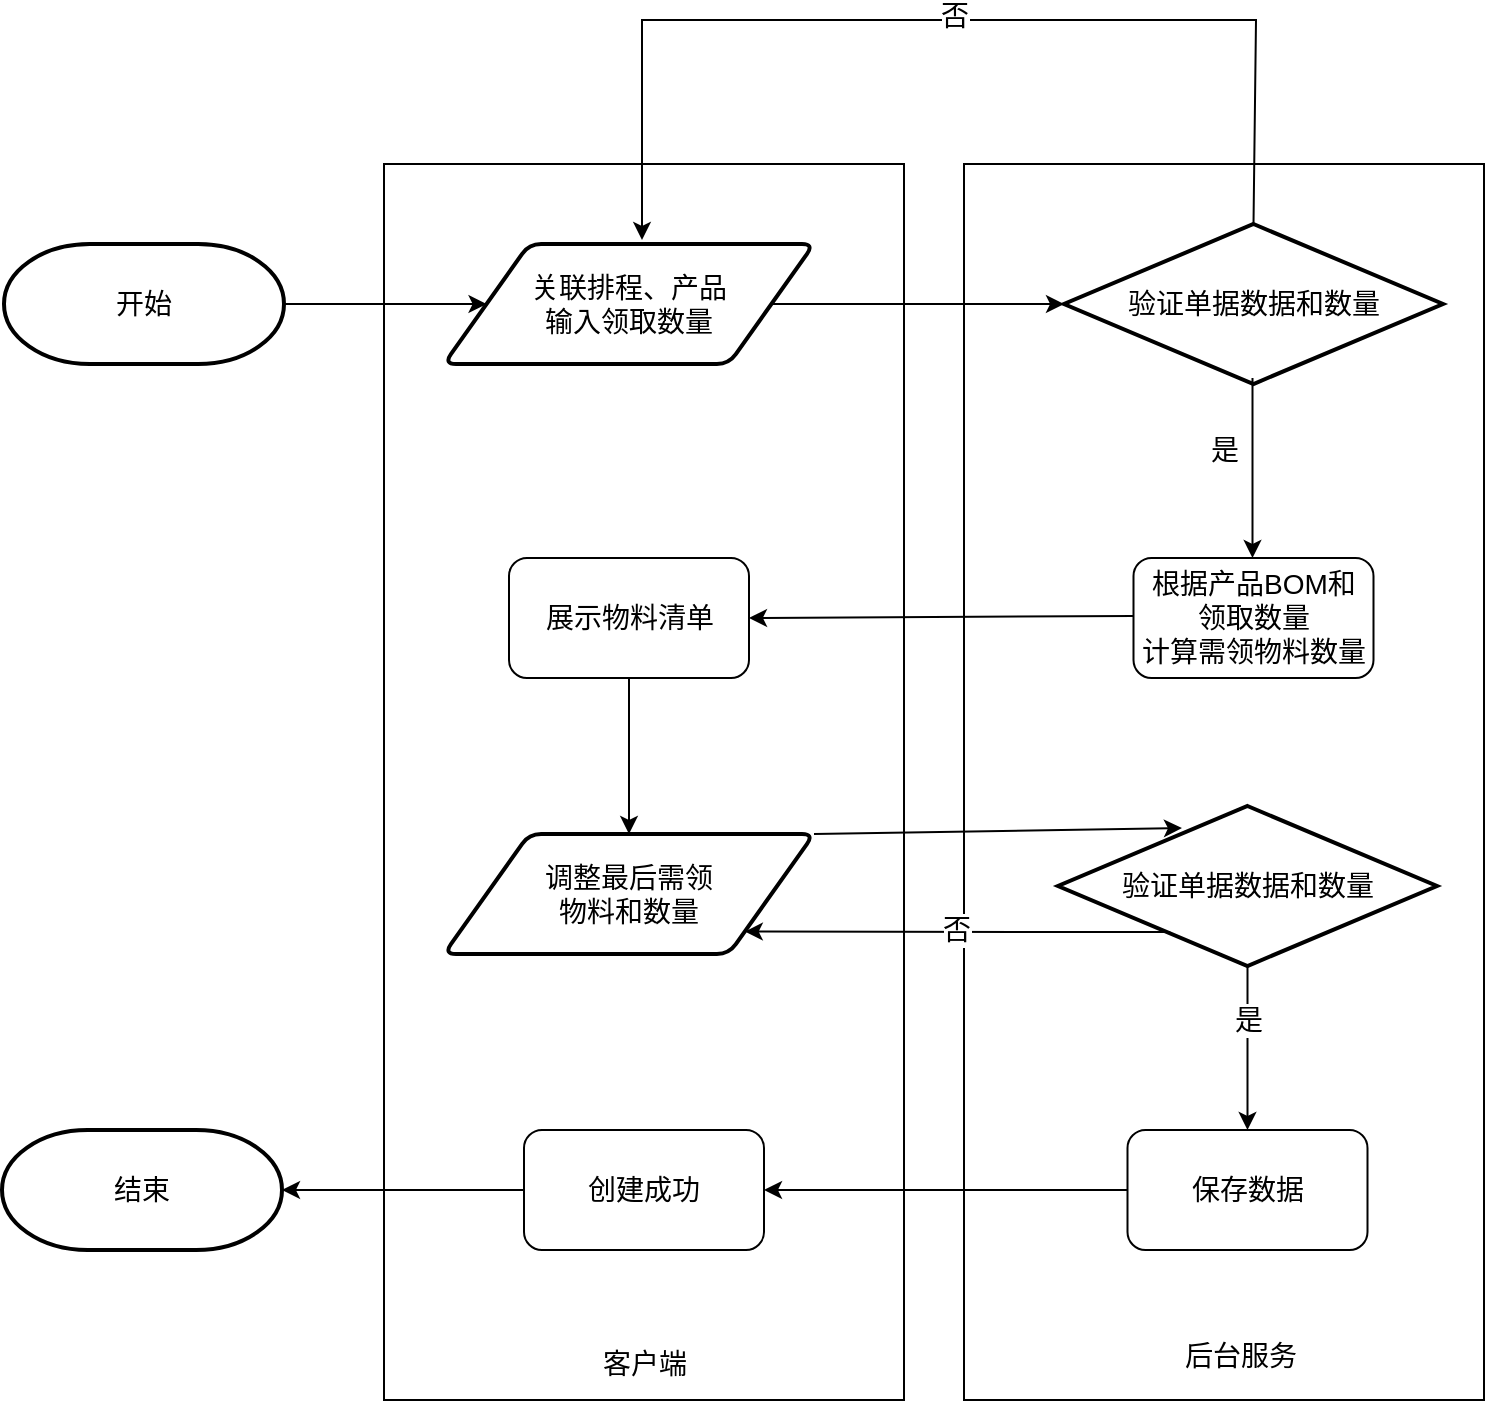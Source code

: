 <mxfile version="20.0.4" type="github">
  <diagram id="UtX-yBfO-ybP-oYsqEdY" name="第 1 页">
    <mxGraphModel dx="1422" dy="786" grid="1" gridSize="10" guides="1" tooltips="1" connect="1" arrows="1" fold="1" page="1" pageScale="1" pageWidth="1654" pageHeight="2336" math="0" shadow="0">
      <root>
        <mxCell id="0" />
        <mxCell id="1" parent="0" />
        <mxCell id="cR7EDDmq7v_sF_uvXE_5-1" value="" style="verticalLabelPosition=bottom;verticalAlign=top;html=1;shape=mxgraph.basic.rect;fillColor2=none;strokeWidth=1;size=20;indent=5;fontSize=14;" vertex="1" parent="1">
          <mxGeometry x="811" y="512" width="260" height="618" as="geometry" />
        </mxCell>
        <mxCell id="cR7EDDmq7v_sF_uvXE_5-2" value="" style="verticalLabelPosition=bottom;verticalAlign=top;html=1;shape=mxgraph.basic.rect;fillColor2=none;strokeWidth=1;size=20;indent=5;fontSize=14;" vertex="1" parent="1">
          <mxGeometry x="521" y="512" width="260" height="618" as="geometry" />
        </mxCell>
        <mxCell id="cR7EDDmq7v_sF_uvXE_5-3" value="开始" style="strokeWidth=2;html=1;shape=mxgraph.flowchart.terminator;whiteSpace=wrap;fontSize=14;" vertex="1" parent="1">
          <mxGeometry x="331" y="552" width="140" height="60" as="geometry" />
        </mxCell>
        <mxCell id="cR7EDDmq7v_sF_uvXE_5-4" value="关联排程、产品&lt;br&gt;输入领取数量" style="shape=parallelogram;html=1;strokeWidth=2;perimeter=parallelogramPerimeter;whiteSpace=wrap;rounded=1;arcSize=12;size=0.23;fontSize=14;" vertex="1" parent="1">
          <mxGeometry x="551" y="552" width="185" height="60" as="geometry" />
        </mxCell>
        <mxCell id="cR7EDDmq7v_sF_uvXE_5-5" value="验证单据数据和数量" style="strokeWidth=2;html=1;shape=mxgraph.flowchart.decision;whiteSpace=wrap;fontSize=14;" vertex="1" parent="1">
          <mxGeometry x="861" y="542" width="189.5" height="80" as="geometry" />
        </mxCell>
        <mxCell id="cR7EDDmq7v_sF_uvXE_5-6" value="结束" style="strokeWidth=2;html=1;shape=mxgraph.flowchart.terminator;whiteSpace=wrap;fontSize=14;" vertex="1" parent="1">
          <mxGeometry x="330" y="995" width="140" height="60" as="geometry" />
        </mxCell>
        <mxCell id="cR7EDDmq7v_sF_uvXE_5-7" value="是" style="text;html=1;align=center;verticalAlign=middle;resizable=0;points=[];autosize=1;strokeColor=none;fillColor=none;fontSize=14;" vertex="1" parent="1">
          <mxGeometry x="921" y="640" width="40" height="30" as="geometry" />
        </mxCell>
        <mxCell id="cR7EDDmq7v_sF_uvXE_5-8" value="根据产品BOM和&lt;br&gt;领取数量&lt;br&gt;计算需领物料数量" style="rounded=1;whiteSpace=wrap;html=1;fontSize=14;" vertex="1" parent="1">
          <mxGeometry x="895.75" y="709" width="120" height="60" as="geometry" />
        </mxCell>
        <mxCell id="cR7EDDmq7v_sF_uvXE_5-9" value="" style="endArrow=classic;html=1;rounded=0;fontSize=14;" edge="1" parent="1">
          <mxGeometry width="50" height="50" relative="1" as="geometry">
            <mxPoint x="955.25" y="619" as="sourcePoint" />
            <mxPoint x="955.25" y="709" as="targetPoint" />
          </mxGeometry>
        </mxCell>
        <mxCell id="cR7EDDmq7v_sF_uvXE_5-10" value="客户端" style="text;html=1;align=center;verticalAlign=middle;resizable=0;points=[];autosize=1;strokeColor=none;fillColor=none;fontSize=14;" vertex="1" parent="1">
          <mxGeometry x="616" y="1097" width="70" height="30" as="geometry" />
        </mxCell>
        <mxCell id="cR7EDDmq7v_sF_uvXE_5-11" value="后台服务" style="text;html=1;align=center;verticalAlign=middle;resizable=0;points=[];autosize=1;strokeColor=none;fillColor=none;fontSize=14;" vertex="1" parent="1">
          <mxGeometry x="908.75" y="1093" width="80" height="30" as="geometry" />
        </mxCell>
        <mxCell id="cR7EDDmq7v_sF_uvXE_5-12" value="" style="endArrow=classic;html=1;rounded=0;fontSize=14;exitX=1;exitY=0.5;exitDx=0;exitDy=0;exitPerimeter=0;entryX=0;entryY=0.5;entryDx=0;entryDy=0;" edge="1" parent="1" source="cR7EDDmq7v_sF_uvXE_5-3" target="cR7EDDmq7v_sF_uvXE_5-4">
          <mxGeometry width="50" height="50" relative="1" as="geometry">
            <mxPoint x="631" y="452" as="sourcePoint" />
            <mxPoint x="681" y="402" as="targetPoint" />
          </mxGeometry>
        </mxCell>
        <mxCell id="cR7EDDmq7v_sF_uvXE_5-13" value="" style="endArrow=classic;html=1;rounded=0;fontSize=14;exitX=1;exitY=0.5;exitDx=0;exitDy=0;entryX=0;entryY=0.5;entryDx=0;entryDy=0;entryPerimeter=0;" edge="1" parent="1" source="cR7EDDmq7v_sF_uvXE_5-4" target="cR7EDDmq7v_sF_uvXE_5-5">
          <mxGeometry width="50" height="50" relative="1" as="geometry">
            <mxPoint x="631" y="452" as="sourcePoint" />
            <mxPoint x="681" y="402" as="targetPoint" />
          </mxGeometry>
        </mxCell>
        <mxCell id="cR7EDDmq7v_sF_uvXE_5-16" value="展示物料清单" style="rounded=1;whiteSpace=wrap;html=1;fontSize=14;" vertex="1" parent="1">
          <mxGeometry x="583.5" y="709" width="120" height="60" as="geometry" />
        </mxCell>
        <mxCell id="cR7EDDmq7v_sF_uvXE_5-17" value="" style="endArrow=classic;html=1;rounded=0;fontSize=14;exitX=0;exitY=0.5;exitDx=0;exitDy=0;entryX=1;entryY=0.5;entryDx=0;entryDy=0;" edge="1" parent="1" target="cR7EDDmq7v_sF_uvXE_5-16">
          <mxGeometry width="50" height="50" relative="1" as="geometry">
            <mxPoint x="895.75" y="738" as="sourcePoint" />
            <mxPoint x="701" y="753" as="targetPoint" />
          </mxGeometry>
        </mxCell>
        <mxCell id="cR7EDDmq7v_sF_uvXE_5-19" value="" style="endArrow=classic;html=1;rounded=0;exitX=0.5;exitY=0;exitDx=0;exitDy=0;exitPerimeter=0;" edge="1" parent="1" source="cR7EDDmq7v_sF_uvXE_5-5">
          <mxGeometry width="50" height="50" relative="1" as="geometry">
            <mxPoint x="700" y="680" as="sourcePoint" />
            <mxPoint x="650" y="550" as="targetPoint" />
            <Array as="points">
              <mxPoint x="957" y="440" />
              <mxPoint x="650" y="440" />
            </Array>
          </mxGeometry>
        </mxCell>
        <mxCell id="cR7EDDmq7v_sF_uvXE_5-20" value="否" style="edgeLabel;html=1;align=center;verticalAlign=middle;resizable=0;points=[];fontSize=14;" vertex="1" connectable="0" parent="cR7EDDmq7v_sF_uvXE_5-19">
          <mxGeometry x="-0.025" y="-3" relative="1" as="geometry">
            <mxPoint y="1" as="offset" />
          </mxGeometry>
        </mxCell>
        <mxCell id="cR7EDDmq7v_sF_uvXE_5-22" value="调整最后需领&lt;br&gt;物料和数量" style="shape=parallelogram;html=1;strokeWidth=2;perimeter=parallelogramPerimeter;whiteSpace=wrap;rounded=1;arcSize=12;size=0.23;fontSize=14;" vertex="1" parent="1">
          <mxGeometry x="551" y="847" width="185" height="60" as="geometry" />
        </mxCell>
        <mxCell id="cR7EDDmq7v_sF_uvXE_5-23" value="" style="endArrow=classic;html=1;rounded=0;fontSize=14;exitX=0.5;exitY=1;exitDx=0;exitDy=0;entryX=0.5;entryY=0;entryDx=0;entryDy=0;" edge="1" parent="1" source="cR7EDDmq7v_sF_uvXE_5-16" target="cR7EDDmq7v_sF_uvXE_5-22">
          <mxGeometry width="50" height="50" relative="1" as="geometry">
            <mxPoint x="700" y="760" as="sourcePoint" />
            <mxPoint x="750" y="710" as="targetPoint" />
          </mxGeometry>
        </mxCell>
        <mxCell id="cR7EDDmq7v_sF_uvXE_5-25" value="验证单据数据和数量" style="strokeWidth=2;html=1;shape=mxgraph.flowchart.decision;whiteSpace=wrap;fontSize=14;" vertex="1" parent="1">
          <mxGeometry x="858" y="833" width="189.5" height="80" as="geometry" />
        </mxCell>
        <mxCell id="cR7EDDmq7v_sF_uvXE_5-26" value="" style="endArrow=classic;html=1;rounded=0;fontSize=14;exitX=0.296;exitY=0.788;exitDx=0;exitDy=0;exitPerimeter=0;entryX=1;entryY=1;entryDx=0;entryDy=0;" edge="1" parent="1" source="cR7EDDmq7v_sF_uvXE_5-25" target="cR7EDDmq7v_sF_uvXE_5-22">
          <mxGeometry width="50" height="50" relative="1" as="geometry">
            <mxPoint x="858" y="895" as="sourcePoint" />
            <mxPoint x="714.725" y="895" as="targetPoint" />
          </mxGeometry>
        </mxCell>
        <mxCell id="cR7EDDmq7v_sF_uvXE_5-27" value="否" style="edgeLabel;html=1;align=center;verticalAlign=middle;resizable=0;points=[];fontSize=14;" vertex="1" connectable="0" parent="cR7EDDmq7v_sF_uvXE_5-26">
          <mxGeometry x="0.239" y="1" relative="1" as="geometry">
            <mxPoint x="25" y="-2" as="offset" />
          </mxGeometry>
        </mxCell>
        <mxCell id="cR7EDDmq7v_sF_uvXE_5-29" value="保存数据" style="rounded=1;whiteSpace=wrap;html=1;fontSize=14;" vertex="1" parent="1">
          <mxGeometry x="892.75" y="995" width="120" height="60" as="geometry" />
        </mxCell>
        <mxCell id="cR7EDDmq7v_sF_uvXE_5-30" value="" style="endArrow=classic;html=1;rounded=0;fontSize=14;entryX=0.5;entryY=0;entryDx=0;entryDy=0;exitX=0.5;exitY=1;exitDx=0;exitDy=0;exitPerimeter=0;" edge="1" parent="1" source="cR7EDDmq7v_sF_uvXE_5-25" target="cR7EDDmq7v_sF_uvXE_5-29">
          <mxGeometry width="50" height="50" relative="1" as="geometry">
            <mxPoint x="700" y="880" as="sourcePoint" />
            <mxPoint x="750" y="830" as="targetPoint" />
          </mxGeometry>
        </mxCell>
        <mxCell id="cR7EDDmq7v_sF_uvXE_5-35" value="是" style="edgeLabel;html=1;align=center;verticalAlign=middle;resizable=0;points=[];fontSize=14;" vertex="1" connectable="0" parent="cR7EDDmq7v_sF_uvXE_5-30">
          <mxGeometry x="-0.342" relative="1" as="geometry">
            <mxPoint as="offset" />
          </mxGeometry>
        </mxCell>
        <mxCell id="cR7EDDmq7v_sF_uvXE_5-31" value="创建成功" style="rounded=1;whiteSpace=wrap;html=1;fontSize=14;" vertex="1" parent="1">
          <mxGeometry x="591" y="995" width="120" height="60" as="geometry" />
        </mxCell>
        <mxCell id="cR7EDDmq7v_sF_uvXE_5-32" value="" style="endArrow=classic;html=1;rounded=0;fontSize=14;exitX=0;exitY=0.5;exitDx=0;exitDy=0;entryX=1;entryY=0.5;entryDx=0;entryDy=0;" edge="1" parent="1" source="cR7EDDmq7v_sF_uvXE_5-29" target="cR7EDDmq7v_sF_uvXE_5-31">
          <mxGeometry width="50" height="50" relative="1" as="geometry">
            <mxPoint x="700" y="980" as="sourcePoint" />
            <mxPoint x="750" y="930" as="targetPoint" />
          </mxGeometry>
        </mxCell>
        <mxCell id="cR7EDDmq7v_sF_uvXE_5-33" value="" style="endArrow=classic;html=1;rounded=0;fontSize=14;exitX=0;exitY=0.5;exitDx=0;exitDy=0;entryX=1;entryY=0.5;entryDx=0;entryDy=0;entryPerimeter=0;" edge="1" parent="1" source="cR7EDDmq7v_sF_uvXE_5-31" target="cR7EDDmq7v_sF_uvXE_5-6">
          <mxGeometry width="50" height="50" relative="1" as="geometry">
            <mxPoint x="700" y="980" as="sourcePoint" />
            <mxPoint x="750" y="930" as="targetPoint" />
          </mxGeometry>
        </mxCell>
        <mxCell id="cR7EDDmq7v_sF_uvXE_5-34" value="" style="endArrow=classic;html=1;rounded=0;fontSize=14;entryX=0.327;entryY=0.138;entryDx=0;entryDy=0;entryPerimeter=0;exitX=1;exitY=0;exitDx=0;exitDy=0;" edge="1" parent="1" source="cR7EDDmq7v_sF_uvXE_5-22" target="cR7EDDmq7v_sF_uvXE_5-25">
          <mxGeometry width="50" height="50" relative="1" as="geometry">
            <mxPoint x="700" y="900" as="sourcePoint" />
            <mxPoint x="750" y="850" as="targetPoint" />
          </mxGeometry>
        </mxCell>
      </root>
    </mxGraphModel>
  </diagram>
</mxfile>
